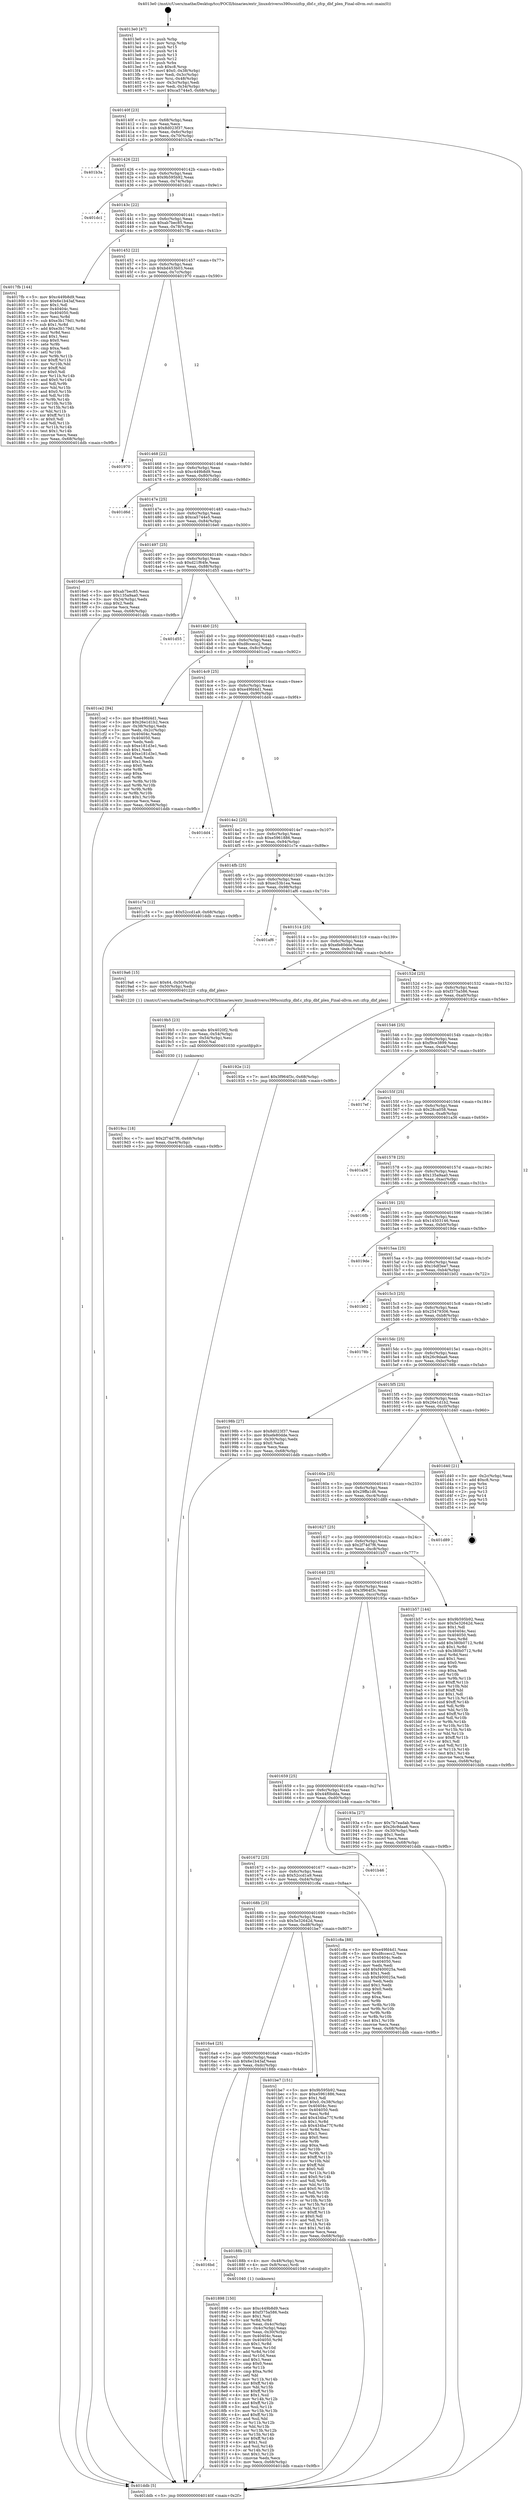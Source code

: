digraph "0x4013e0" {
  label = "0x4013e0 (/mnt/c/Users/mathe/Desktop/tcc/POCII/binaries/extr_linuxdriverss390scsizfcp_dbf.c_zfcp_dbf_plen_Final-ollvm.out::main(0))"
  labelloc = "t"
  node[shape=record]

  Entry [label="",width=0.3,height=0.3,shape=circle,fillcolor=black,style=filled]
  "0x40140f" [label="{
     0x40140f [23]\l
     | [instrs]\l
     &nbsp;&nbsp;0x40140f \<+3\>: mov -0x68(%rbp),%eax\l
     &nbsp;&nbsp;0x401412 \<+2\>: mov %eax,%ecx\l
     &nbsp;&nbsp;0x401414 \<+6\>: sub $0x8d023f37,%ecx\l
     &nbsp;&nbsp;0x40141a \<+3\>: mov %eax,-0x6c(%rbp)\l
     &nbsp;&nbsp;0x40141d \<+3\>: mov %ecx,-0x70(%rbp)\l
     &nbsp;&nbsp;0x401420 \<+6\>: je 0000000000401b3a \<main+0x75a\>\l
  }"]
  "0x401b3a" [label="{
     0x401b3a\l
  }", style=dashed]
  "0x401426" [label="{
     0x401426 [22]\l
     | [instrs]\l
     &nbsp;&nbsp;0x401426 \<+5\>: jmp 000000000040142b \<main+0x4b\>\l
     &nbsp;&nbsp;0x40142b \<+3\>: mov -0x6c(%rbp),%eax\l
     &nbsp;&nbsp;0x40142e \<+5\>: sub $0x9b595b92,%eax\l
     &nbsp;&nbsp;0x401433 \<+3\>: mov %eax,-0x74(%rbp)\l
     &nbsp;&nbsp;0x401436 \<+6\>: je 0000000000401dc1 \<main+0x9e1\>\l
  }"]
  Exit [label="",width=0.3,height=0.3,shape=circle,fillcolor=black,style=filled,peripheries=2]
  "0x401dc1" [label="{
     0x401dc1\l
  }", style=dashed]
  "0x40143c" [label="{
     0x40143c [22]\l
     | [instrs]\l
     &nbsp;&nbsp;0x40143c \<+5\>: jmp 0000000000401441 \<main+0x61\>\l
     &nbsp;&nbsp;0x401441 \<+3\>: mov -0x6c(%rbp),%eax\l
     &nbsp;&nbsp;0x401444 \<+5\>: sub $0xab7bec85,%eax\l
     &nbsp;&nbsp;0x401449 \<+3\>: mov %eax,-0x78(%rbp)\l
     &nbsp;&nbsp;0x40144c \<+6\>: je 00000000004017fb \<main+0x41b\>\l
  }"]
  "0x4019cc" [label="{
     0x4019cc [18]\l
     | [instrs]\l
     &nbsp;&nbsp;0x4019cc \<+7\>: movl $0x2f74d7f6,-0x68(%rbp)\l
     &nbsp;&nbsp;0x4019d3 \<+6\>: mov %eax,-0xe4(%rbp)\l
     &nbsp;&nbsp;0x4019d9 \<+5\>: jmp 0000000000401ddb \<main+0x9fb\>\l
  }"]
  "0x4017fb" [label="{
     0x4017fb [144]\l
     | [instrs]\l
     &nbsp;&nbsp;0x4017fb \<+5\>: mov $0xc449b8d9,%eax\l
     &nbsp;&nbsp;0x401800 \<+5\>: mov $0x6e1b43af,%ecx\l
     &nbsp;&nbsp;0x401805 \<+2\>: mov $0x1,%dl\l
     &nbsp;&nbsp;0x401807 \<+7\>: mov 0x40404c,%esi\l
     &nbsp;&nbsp;0x40180e \<+7\>: mov 0x404050,%edi\l
     &nbsp;&nbsp;0x401815 \<+3\>: mov %esi,%r8d\l
     &nbsp;&nbsp;0x401818 \<+7\>: sub $0xe3b179d1,%r8d\l
     &nbsp;&nbsp;0x40181f \<+4\>: sub $0x1,%r8d\l
     &nbsp;&nbsp;0x401823 \<+7\>: add $0xe3b179d1,%r8d\l
     &nbsp;&nbsp;0x40182a \<+4\>: imul %r8d,%esi\l
     &nbsp;&nbsp;0x40182e \<+3\>: and $0x1,%esi\l
     &nbsp;&nbsp;0x401831 \<+3\>: cmp $0x0,%esi\l
     &nbsp;&nbsp;0x401834 \<+4\>: sete %r9b\l
     &nbsp;&nbsp;0x401838 \<+3\>: cmp $0xa,%edi\l
     &nbsp;&nbsp;0x40183b \<+4\>: setl %r10b\l
     &nbsp;&nbsp;0x40183f \<+3\>: mov %r9b,%r11b\l
     &nbsp;&nbsp;0x401842 \<+4\>: xor $0xff,%r11b\l
     &nbsp;&nbsp;0x401846 \<+3\>: mov %r10b,%bl\l
     &nbsp;&nbsp;0x401849 \<+3\>: xor $0xff,%bl\l
     &nbsp;&nbsp;0x40184c \<+3\>: xor $0x0,%dl\l
     &nbsp;&nbsp;0x40184f \<+3\>: mov %r11b,%r14b\l
     &nbsp;&nbsp;0x401852 \<+4\>: and $0x0,%r14b\l
     &nbsp;&nbsp;0x401856 \<+3\>: and %dl,%r9b\l
     &nbsp;&nbsp;0x401859 \<+3\>: mov %bl,%r15b\l
     &nbsp;&nbsp;0x40185c \<+4\>: and $0x0,%r15b\l
     &nbsp;&nbsp;0x401860 \<+3\>: and %dl,%r10b\l
     &nbsp;&nbsp;0x401863 \<+3\>: or %r9b,%r14b\l
     &nbsp;&nbsp;0x401866 \<+3\>: or %r10b,%r15b\l
     &nbsp;&nbsp;0x401869 \<+3\>: xor %r15b,%r14b\l
     &nbsp;&nbsp;0x40186c \<+3\>: or %bl,%r11b\l
     &nbsp;&nbsp;0x40186f \<+4\>: xor $0xff,%r11b\l
     &nbsp;&nbsp;0x401873 \<+3\>: or $0x0,%dl\l
     &nbsp;&nbsp;0x401876 \<+3\>: and %dl,%r11b\l
     &nbsp;&nbsp;0x401879 \<+3\>: or %r11b,%r14b\l
     &nbsp;&nbsp;0x40187c \<+4\>: test $0x1,%r14b\l
     &nbsp;&nbsp;0x401880 \<+3\>: cmovne %ecx,%eax\l
     &nbsp;&nbsp;0x401883 \<+3\>: mov %eax,-0x68(%rbp)\l
     &nbsp;&nbsp;0x401886 \<+5\>: jmp 0000000000401ddb \<main+0x9fb\>\l
  }"]
  "0x401452" [label="{
     0x401452 [22]\l
     | [instrs]\l
     &nbsp;&nbsp;0x401452 \<+5\>: jmp 0000000000401457 \<main+0x77\>\l
     &nbsp;&nbsp;0x401457 \<+3\>: mov -0x6c(%rbp),%eax\l
     &nbsp;&nbsp;0x40145a \<+5\>: sub $0xbd453b03,%eax\l
     &nbsp;&nbsp;0x40145f \<+3\>: mov %eax,-0x7c(%rbp)\l
     &nbsp;&nbsp;0x401462 \<+6\>: je 0000000000401970 \<main+0x590\>\l
  }"]
  "0x4019b5" [label="{
     0x4019b5 [23]\l
     | [instrs]\l
     &nbsp;&nbsp;0x4019b5 \<+10\>: movabs $0x4020f2,%rdi\l
     &nbsp;&nbsp;0x4019bf \<+3\>: mov %eax,-0x54(%rbp)\l
     &nbsp;&nbsp;0x4019c2 \<+3\>: mov -0x54(%rbp),%esi\l
     &nbsp;&nbsp;0x4019c5 \<+2\>: mov $0x0,%al\l
     &nbsp;&nbsp;0x4019c7 \<+5\>: call 0000000000401030 \<printf@plt\>\l
     | [calls]\l
     &nbsp;&nbsp;0x401030 \{1\} (unknown)\l
  }"]
  "0x401970" [label="{
     0x401970\l
  }", style=dashed]
  "0x401468" [label="{
     0x401468 [22]\l
     | [instrs]\l
     &nbsp;&nbsp;0x401468 \<+5\>: jmp 000000000040146d \<main+0x8d\>\l
     &nbsp;&nbsp;0x40146d \<+3\>: mov -0x6c(%rbp),%eax\l
     &nbsp;&nbsp;0x401470 \<+5\>: sub $0xc449b8d9,%eax\l
     &nbsp;&nbsp;0x401475 \<+3\>: mov %eax,-0x80(%rbp)\l
     &nbsp;&nbsp;0x401478 \<+6\>: je 0000000000401d6d \<main+0x98d\>\l
  }"]
  "0x401898" [label="{
     0x401898 [150]\l
     | [instrs]\l
     &nbsp;&nbsp;0x401898 \<+5\>: mov $0xc449b8d9,%ecx\l
     &nbsp;&nbsp;0x40189d \<+5\>: mov $0xf375a586,%edx\l
     &nbsp;&nbsp;0x4018a2 \<+3\>: mov $0x1,%sil\l
     &nbsp;&nbsp;0x4018a5 \<+3\>: xor %r8d,%r8d\l
     &nbsp;&nbsp;0x4018a8 \<+3\>: mov %eax,-0x4c(%rbp)\l
     &nbsp;&nbsp;0x4018ab \<+3\>: mov -0x4c(%rbp),%eax\l
     &nbsp;&nbsp;0x4018ae \<+3\>: mov %eax,-0x30(%rbp)\l
     &nbsp;&nbsp;0x4018b1 \<+7\>: mov 0x40404c,%eax\l
     &nbsp;&nbsp;0x4018b8 \<+8\>: mov 0x404050,%r9d\l
     &nbsp;&nbsp;0x4018c0 \<+4\>: sub $0x1,%r8d\l
     &nbsp;&nbsp;0x4018c4 \<+3\>: mov %eax,%r10d\l
     &nbsp;&nbsp;0x4018c7 \<+3\>: add %r8d,%r10d\l
     &nbsp;&nbsp;0x4018ca \<+4\>: imul %r10d,%eax\l
     &nbsp;&nbsp;0x4018ce \<+3\>: and $0x1,%eax\l
     &nbsp;&nbsp;0x4018d1 \<+3\>: cmp $0x0,%eax\l
     &nbsp;&nbsp;0x4018d4 \<+4\>: sete %r11b\l
     &nbsp;&nbsp;0x4018d8 \<+4\>: cmp $0xa,%r9d\l
     &nbsp;&nbsp;0x4018dc \<+3\>: setl %bl\l
     &nbsp;&nbsp;0x4018df \<+3\>: mov %r11b,%r14b\l
     &nbsp;&nbsp;0x4018e2 \<+4\>: xor $0xff,%r14b\l
     &nbsp;&nbsp;0x4018e6 \<+3\>: mov %bl,%r15b\l
     &nbsp;&nbsp;0x4018e9 \<+4\>: xor $0xff,%r15b\l
     &nbsp;&nbsp;0x4018ed \<+4\>: xor $0x1,%sil\l
     &nbsp;&nbsp;0x4018f1 \<+3\>: mov %r14b,%r12b\l
     &nbsp;&nbsp;0x4018f4 \<+4\>: and $0xff,%r12b\l
     &nbsp;&nbsp;0x4018f8 \<+3\>: and %sil,%r11b\l
     &nbsp;&nbsp;0x4018fb \<+3\>: mov %r15b,%r13b\l
     &nbsp;&nbsp;0x4018fe \<+4\>: and $0xff,%r13b\l
     &nbsp;&nbsp;0x401902 \<+3\>: and %sil,%bl\l
     &nbsp;&nbsp;0x401905 \<+3\>: or %r11b,%r12b\l
     &nbsp;&nbsp;0x401908 \<+3\>: or %bl,%r13b\l
     &nbsp;&nbsp;0x40190b \<+3\>: xor %r13b,%r12b\l
     &nbsp;&nbsp;0x40190e \<+3\>: or %r15b,%r14b\l
     &nbsp;&nbsp;0x401911 \<+4\>: xor $0xff,%r14b\l
     &nbsp;&nbsp;0x401915 \<+4\>: or $0x1,%sil\l
     &nbsp;&nbsp;0x401919 \<+3\>: and %sil,%r14b\l
     &nbsp;&nbsp;0x40191c \<+3\>: or %r14b,%r12b\l
     &nbsp;&nbsp;0x40191f \<+4\>: test $0x1,%r12b\l
     &nbsp;&nbsp;0x401923 \<+3\>: cmovne %edx,%ecx\l
     &nbsp;&nbsp;0x401926 \<+3\>: mov %ecx,-0x68(%rbp)\l
     &nbsp;&nbsp;0x401929 \<+5\>: jmp 0000000000401ddb \<main+0x9fb\>\l
  }"]
  "0x401d6d" [label="{
     0x401d6d\l
  }", style=dashed]
  "0x40147e" [label="{
     0x40147e [25]\l
     | [instrs]\l
     &nbsp;&nbsp;0x40147e \<+5\>: jmp 0000000000401483 \<main+0xa3\>\l
     &nbsp;&nbsp;0x401483 \<+3\>: mov -0x6c(%rbp),%eax\l
     &nbsp;&nbsp;0x401486 \<+5\>: sub $0xca5744e5,%eax\l
     &nbsp;&nbsp;0x40148b \<+6\>: mov %eax,-0x84(%rbp)\l
     &nbsp;&nbsp;0x401491 \<+6\>: je 00000000004016e0 \<main+0x300\>\l
  }"]
  "0x4016bd" [label="{
     0x4016bd\l
  }", style=dashed]
  "0x4016e0" [label="{
     0x4016e0 [27]\l
     | [instrs]\l
     &nbsp;&nbsp;0x4016e0 \<+5\>: mov $0xab7bec85,%eax\l
     &nbsp;&nbsp;0x4016e5 \<+5\>: mov $0x135a9aa0,%ecx\l
     &nbsp;&nbsp;0x4016ea \<+3\>: mov -0x34(%rbp),%edx\l
     &nbsp;&nbsp;0x4016ed \<+3\>: cmp $0x2,%edx\l
     &nbsp;&nbsp;0x4016f0 \<+3\>: cmovne %ecx,%eax\l
     &nbsp;&nbsp;0x4016f3 \<+3\>: mov %eax,-0x68(%rbp)\l
     &nbsp;&nbsp;0x4016f6 \<+5\>: jmp 0000000000401ddb \<main+0x9fb\>\l
  }"]
  "0x401497" [label="{
     0x401497 [25]\l
     | [instrs]\l
     &nbsp;&nbsp;0x401497 \<+5\>: jmp 000000000040149c \<main+0xbc\>\l
     &nbsp;&nbsp;0x40149c \<+3\>: mov -0x6c(%rbp),%eax\l
     &nbsp;&nbsp;0x40149f \<+5\>: sub $0xd21f64fe,%eax\l
     &nbsp;&nbsp;0x4014a4 \<+6\>: mov %eax,-0x88(%rbp)\l
     &nbsp;&nbsp;0x4014aa \<+6\>: je 0000000000401d55 \<main+0x975\>\l
  }"]
  "0x401ddb" [label="{
     0x401ddb [5]\l
     | [instrs]\l
     &nbsp;&nbsp;0x401ddb \<+5\>: jmp 000000000040140f \<main+0x2f\>\l
  }"]
  "0x4013e0" [label="{
     0x4013e0 [47]\l
     | [instrs]\l
     &nbsp;&nbsp;0x4013e0 \<+1\>: push %rbp\l
     &nbsp;&nbsp;0x4013e1 \<+3\>: mov %rsp,%rbp\l
     &nbsp;&nbsp;0x4013e4 \<+2\>: push %r15\l
     &nbsp;&nbsp;0x4013e6 \<+2\>: push %r14\l
     &nbsp;&nbsp;0x4013e8 \<+2\>: push %r13\l
     &nbsp;&nbsp;0x4013ea \<+2\>: push %r12\l
     &nbsp;&nbsp;0x4013ec \<+1\>: push %rbx\l
     &nbsp;&nbsp;0x4013ed \<+7\>: sub $0xc8,%rsp\l
     &nbsp;&nbsp;0x4013f4 \<+7\>: movl $0x0,-0x38(%rbp)\l
     &nbsp;&nbsp;0x4013fb \<+3\>: mov %edi,-0x3c(%rbp)\l
     &nbsp;&nbsp;0x4013fe \<+4\>: mov %rsi,-0x48(%rbp)\l
     &nbsp;&nbsp;0x401402 \<+3\>: mov -0x3c(%rbp),%edi\l
     &nbsp;&nbsp;0x401405 \<+3\>: mov %edi,-0x34(%rbp)\l
     &nbsp;&nbsp;0x401408 \<+7\>: movl $0xca5744e5,-0x68(%rbp)\l
  }"]
  "0x40188b" [label="{
     0x40188b [13]\l
     | [instrs]\l
     &nbsp;&nbsp;0x40188b \<+4\>: mov -0x48(%rbp),%rax\l
     &nbsp;&nbsp;0x40188f \<+4\>: mov 0x8(%rax),%rdi\l
     &nbsp;&nbsp;0x401893 \<+5\>: call 0000000000401040 \<atoi@plt\>\l
     | [calls]\l
     &nbsp;&nbsp;0x401040 \{1\} (unknown)\l
  }"]
  "0x401d55" [label="{
     0x401d55\l
  }", style=dashed]
  "0x4014b0" [label="{
     0x4014b0 [25]\l
     | [instrs]\l
     &nbsp;&nbsp;0x4014b0 \<+5\>: jmp 00000000004014b5 \<main+0xd5\>\l
     &nbsp;&nbsp;0x4014b5 \<+3\>: mov -0x6c(%rbp),%eax\l
     &nbsp;&nbsp;0x4014b8 \<+5\>: sub $0xd8ccecc2,%eax\l
     &nbsp;&nbsp;0x4014bd \<+6\>: mov %eax,-0x8c(%rbp)\l
     &nbsp;&nbsp;0x4014c3 \<+6\>: je 0000000000401ce2 \<main+0x902\>\l
  }"]
  "0x4016a4" [label="{
     0x4016a4 [25]\l
     | [instrs]\l
     &nbsp;&nbsp;0x4016a4 \<+5\>: jmp 00000000004016a9 \<main+0x2c9\>\l
     &nbsp;&nbsp;0x4016a9 \<+3\>: mov -0x6c(%rbp),%eax\l
     &nbsp;&nbsp;0x4016ac \<+5\>: sub $0x6e1b43af,%eax\l
     &nbsp;&nbsp;0x4016b1 \<+6\>: mov %eax,-0xdc(%rbp)\l
     &nbsp;&nbsp;0x4016b7 \<+6\>: je 000000000040188b \<main+0x4ab\>\l
  }"]
  "0x401ce2" [label="{
     0x401ce2 [94]\l
     | [instrs]\l
     &nbsp;&nbsp;0x401ce2 \<+5\>: mov $0xe49fd4d1,%eax\l
     &nbsp;&nbsp;0x401ce7 \<+5\>: mov $0x26e1d1b2,%ecx\l
     &nbsp;&nbsp;0x401cec \<+3\>: mov -0x38(%rbp),%edx\l
     &nbsp;&nbsp;0x401cef \<+3\>: mov %edx,-0x2c(%rbp)\l
     &nbsp;&nbsp;0x401cf2 \<+7\>: mov 0x40404c,%edx\l
     &nbsp;&nbsp;0x401cf9 \<+7\>: mov 0x404050,%esi\l
     &nbsp;&nbsp;0x401d00 \<+2\>: mov %edx,%edi\l
     &nbsp;&nbsp;0x401d02 \<+6\>: sub $0xe181d3e1,%edi\l
     &nbsp;&nbsp;0x401d08 \<+3\>: sub $0x1,%edi\l
     &nbsp;&nbsp;0x401d0b \<+6\>: add $0xe181d3e1,%edi\l
     &nbsp;&nbsp;0x401d11 \<+3\>: imul %edi,%edx\l
     &nbsp;&nbsp;0x401d14 \<+3\>: and $0x1,%edx\l
     &nbsp;&nbsp;0x401d17 \<+3\>: cmp $0x0,%edx\l
     &nbsp;&nbsp;0x401d1a \<+4\>: sete %r8b\l
     &nbsp;&nbsp;0x401d1e \<+3\>: cmp $0xa,%esi\l
     &nbsp;&nbsp;0x401d21 \<+4\>: setl %r9b\l
     &nbsp;&nbsp;0x401d25 \<+3\>: mov %r8b,%r10b\l
     &nbsp;&nbsp;0x401d28 \<+3\>: and %r9b,%r10b\l
     &nbsp;&nbsp;0x401d2b \<+3\>: xor %r9b,%r8b\l
     &nbsp;&nbsp;0x401d2e \<+3\>: or %r8b,%r10b\l
     &nbsp;&nbsp;0x401d31 \<+4\>: test $0x1,%r10b\l
     &nbsp;&nbsp;0x401d35 \<+3\>: cmovne %ecx,%eax\l
     &nbsp;&nbsp;0x401d38 \<+3\>: mov %eax,-0x68(%rbp)\l
     &nbsp;&nbsp;0x401d3b \<+5\>: jmp 0000000000401ddb \<main+0x9fb\>\l
  }"]
  "0x4014c9" [label="{
     0x4014c9 [25]\l
     | [instrs]\l
     &nbsp;&nbsp;0x4014c9 \<+5\>: jmp 00000000004014ce \<main+0xee\>\l
     &nbsp;&nbsp;0x4014ce \<+3\>: mov -0x6c(%rbp),%eax\l
     &nbsp;&nbsp;0x4014d1 \<+5\>: sub $0xe49fd4d1,%eax\l
     &nbsp;&nbsp;0x4014d6 \<+6\>: mov %eax,-0x90(%rbp)\l
     &nbsp;&nbsp;0x4014dc \<+6\>: je 0000000000401dd4 \<main+0x9f4\>\l
  }"]
  "0x401be7" [label="{
     0x401be7 [151]\l
     | [instrs]\l
     &nbsp;&nbsp;0x401be7 \<+5\>: mov $0x9b595b92,%eax\l
     &nbsp;&nbsp;0x401bec \<+5\>: mov $0xe5961886,%ecx\l
     &nbsp;&nbsp;0x401bf1 \<+2\>: mov $0x1,%dl\l
     &nbsp;&nbsp;0x401bf3 \<+7\>: movl $0x0,-0x38(%rbp)\l
     &nbsp;&nbsp;0x401bfa \<+7\>: mov 0x40404c,%esi\l
     &nbsp;&nbsp;0x401c01 \<+7\>: mov 0x404050,%edi\l
     &nbsp;&nbsp;0x401c08 \<+3\>: mov %esi,%r8d\l
     &nbsp;&nbsp;0x401c0b \<+7\>: add $0x434ba77f,%r8d\l
     &nbsp;&nbsp;0x401c12 \<+4\>: sub $0x1,%r8d\l
     &nbsp;&nbsp;0x401c16 \<+7\>: sub $0x434ba77f,%r8d\l
     &nbsp;&nbsp;0x401c1d \<+4\>: imul %r8d,%esi\l
     &nbsp;&nbsp;0x401c21 \<+3\>: and $0x1,%esi\l
     &nbsp;&nbsp;0x401c24 \<+3\>: cmp $0x0,%esi\l
     &nbsp;&nbsp;0x401c27 \<+4\>: sete %r9b\l
     &nbsp;&nbsp;0x401c2b \<+3\>: cmp $0xa,%edi\l
     &nbsp;&nbsp;0x401c2e \<+4\>: setl %r10b\l
     &nbsp;&nbsp;0x401c32 \<+3\>: mov %r9b,%r11b\l
     &nbsp;&nbsp;0x401c35 \<+4\>: xor $0xff,%r11b\l
     &nbsp;&nbsp;0x401c39 \<+3\>: mov %r10b,%bl\l
     &nbsp;&nbsp;0x401c3c \<+3\>: xor $0xff,%bl\l
     &nbsp;&nbsp;0x401c3f \<+3\>: xor $0x0,%dl\l
     &nbsp;&nbsp;0x401c42 \<+3\>: mov %r11b,%r14b\l
     &nbsp;&nbsp;0x401c45 \<+4\>: and $0x0,%r14b\l
     &nbsp;&nbsp;0x401c49 \<+3\>: and %dl,%r9b\l
     &nbsp;&nbsp;0x401c4c \<+3\>: mov %bl,%r15b\l
     &nbsp;&nbsp;0x401c4f \<+4\>: and $0x0,%r15b\l
     &nbsp;&nbsp;0x401c53 \<+3\>: and %dl,%r10b\l
     &nbsp;&nbsp;0x401c56 \<+3\>: or %r9b,%r14b\l
     &nbsp;&nbsp;0x401c59 \<+3\>: or %r10b,%r15b\l
     &nbsp;&nbsp;0x401c5c \<+3\>: xor %r15b,%r14b\l
     &nbsp;&nbsp;0x401c5f \<+3\>: or %bl,%r11b\l
     &nbsp;&nbsp;0x401c62 \<+4\>: xor $0xff,%r11b\l
     &nbsp;&nbsp;0x401c66 \<+3\>: or $0x0,%dl\l
     &nbsp;&nbsp;0x401c69 \<+3\>: and %dl,%r11b\l
     &nbsp;&nbsp;0x401c6c \<+3\>: or %r11b,%r14b\l
     &nbsp;&nbsp;0x401c6f \<+4\>: test $0x1,%r14b\l
     &nbsp;&nbsp;0x401c73 \<+3\>: cmovne %ecx,%eax\l
     &nbsp;&nbsp;0x401c76 \<+3\>: mov %eax,-0x68(%rbp)\l
     &nbsp;&nbsp;0x401c79 \<+5\>: jmp 0000000000401ddb \<main+0x9fb\>\l
  }"]
  "0x401dd4" [label="{
     0x401dd4\l
  }", style=dashed]
  "0x4014e2" [label="{
     0x4014e2 [25]\l
     | [instrs]\l
     &nbsp;&nbsp;0x4014e2 \<+5\>: jmp 00000000004014e7 \<main+0x107\>\l
     &nbsp;&nbsp;0x4014e7 \<+3\>: mov -0x6c(%rbp),%eax\l
     &nbsp;&nbsp;0x4014ea \<+5\>: sub $0xe5961886,%eax\l
     &nbsp;&nbsp;0x4014ef \<+6\>: mov %eax,-0x94(%rbp)\l
     &nbsp;&nbsp;0x4014f5 \<+6\>: je 0000000000401c7e \<main+0x89e\>\l
  }"]
  "0x40168b" [label="{
     0x40168b [25]\l
     | [instrs]\l
     &nbsp;&nbsp;0x40168b \<+5\>: jmp 0000000000401690 \<main+0x2b0\>\l
     &nbsp;&nbsp;0x401690 \<+3\>: mov -0x6c(%rbp),%eax\l
     &nbsp;&nbsp;0x401693 \<+5\>: sub $0x5e32642d,%eax\l
     &nbsp;&nbsp;0x401698 \<+6\>: mov %eax,-0xd8(%rbp)\l
     &nbsp;&nbsp;0x40169e \<+6\>: je 0000000000401be7 \<main+0x807\>\l
  }"]
  "0x401c7e" [label="{
     0x401c7e [12]\l
     | [instrs]\l
     &nbsp;&nbsp;0x401c7e \<+7\>: movl $0x52ccd1a9,-0x68(%rbp)\l
     &nbsp;&nbsp;0x401c85 \<+5\>: jmp 0000000000401ddb \<main+0x9fb\>\l
  }"]
  "0x4014fb" [label="{
     0x4014fb [25]\l
     | [instrs]\l
     &nbsp;&nbsp;0x4014fb \<+5\>: jmp 0000000000401500 \<main+0x120\>\l
     &nbsp;&nbsp;0x401500 \<+3\>: mov -0x6c(%rbp),%eax\l
     &nbsp;&nbsp;0x401503 \<+5\>: sub $0xec53b1ea,%eax\l
     &nbsp;&nbsp;0x401508 \<+6\>: mov %eax,-0x98(%rbp)\l
     &nbsp;&nbsp;0x40150e \<+6\>: je 0000000000401af6 \<main+0x716\>\l
  }"]
  "0x401c8a" [label="{
     0x401c8a [88]\l
     | [instrs]\l
     &nbsp;&nbsp;0x401c8a \<+5\>: mov $0xe49fd4d1,%eax\l
     &nbsp;&nbsp;0x401c8f \<+5\>: mov $0xd8ccecc2,%ecx\l
     &nbsp;&nbsp;0x401c94 \<+7\>: mov 0x40404c,%edx\l
     &nbsp;&nbsp;0x401c9b \<+7\>: mov 0x404050,%esi\l
     &nbsp;&nbsp;0x401ca2 \<+2\>: mov %edx,%edi\l
     &nbsp;&nbsp;0x401ca4 \<+6\>: add $0xf400025a,%edi\l
     &nbsp;&nbsp;0x401caa \<+3\>: sub $0x1,%edi\l
     &nbsp;&nbsp;0x401cad \<+6\>: sub $0xf400025a,%edi\l
     &nbsp;&nbsp;0x401cb3 \<+3\>: imul %edi,%edx\l
     &nbsp;&nbsp;0x401cb6 \<+3\>: and $0x1,%edx\l
     &nbsp;&nbsp;0x401cb9 \<+3\>: cmp $0x0,%edx\l
     &nbsp;&nbsp;0x401cbc \<+4\>: sete %r8b\l
     &nbsp;&nbsp;0x401cc0 \<+3\>: cmp $0xa,%esi\l
     &nbsp;&nbsp;0x401cc3 \<+4\>: setl %r9b\l
     &nbsp;&nbsp;0x401cc7 \<+3\>: mov %r8b,%r10b\l
     &nbsp;&nbsp;0x401cca \<+3\>: and %r9b,%r10b\l
     &nbsp;&nbsp;0x401ccd \<+3\>: xor %r9b,%r8b\l
     &nbsp;&nbsp;0x401cd0 \<+3\>: or %r8b,%r10b\l
     &nbsp;&nbsp;0x401cd3 \<+4\>: test $0x1,%r10b\l
     &nbsp;&nbsp;0x401cd7 \<+3\>: cmovne %ecx,%eax\l
     &nbsp;&nbsp;0x401cda \<+3\>: mov %eax,-0x68(%rbp)\l
     &nbsp;&nbsp;0x401cdd \<+5\>: jmp 0000000000401ddb \<main+0x9fb\>\l
  }"]
  "0x401af6" [label="{
     0x401af6\l
  }", style=dashed]
  "0x401514" [label="{
     0x401514 [25]\l
     | [instrs]\l
     &nbsp;&nbsp;0x401514 \<+5\>: jmp 0000000000401519 \<main+0x139\>\l
     &nbsp;&nbsp;0x401519 \<+3\>: mov -0x6c(%rbp),%eax\l
     &nbsp;&nbsp;0x40151c \<+5\>: sub $0xefe80dde,%eax\l
     &nbsp;&nbsp;0x401521 \<+6\>: mov %eax,-0x9c(%rbp)\l
     &nbsp;&nbsp;0x401527 \<+6\>: je 00000000004019a6 \<main+0x5c6\>\l
  }"]
  "0x401672" [label="{
     0x401672 [25]\l
     | [instrs]\l
     &nbsp;&nbsp;0x401672 \<+5\>: jmp 0000000000401677 \<main+0x297\>\l
     &nbsp;&nbsp;0x401677 \<+3\>: mov -0x6c(%rbp),%eax\l
     &nbsp;&nbsp;0x40167a \<+5\>: sub $0x52ccd1a9,%eax\l
     &nbsp;&nbsp;0x40167f \<+6\>: mov %eax,-0xd4(%rbp)\l
     &nbsp;&nbsp;0x401685 \<+6\>: je 0000000000401c8a \<main+0x8aa\>\l
  }"]
  "0x4019a6" [label="{
     0x4019a6 [15]\l
     | [instrs]\l
     &nbsp;&nbsp;0x4019a6 \<+7\>: movl $0x64,-0x50(%rbp)\l
     &nbsp;&nbsp;0x4019ad \<+3\>: mov -0x50(%rbp),%edi\l
     &nbsp;&nbsp;0x4019b0 \<+5\>: call 0000000000401220 \<zfcp_dbf_plen\>\l
     | [calls]\l
     &nbsp;&nbsp;0x401220 \{1\} (/mnt/c/Users/mathe/Desktop/tcc/POCII/binaries/extr_linuxdriverss390scsizfcp_dbf.c_zfcp_dbf_plen_Final-ollvm.out::zfcp_dbf_plen)\l
  }"]
  "0x40152d" [label="{
     0x40152d [25]\l
     | [instrs]\l
     &nbsp;&nbsp;0x40152d \<+5\>: jmp 0000000000401532 \<main+0x152\>\l
     &nbsp;&nbsp;0x401532 \<+3\>: mov -0x6c(%rbp),%eax\l
     &nbsp;&nbsp;0x401535 \<+5\>: sub $0xf375a586,%eax\l
     &nbsp;&nbsp;0x40153a \<+6\>: mov %eax,-0xa0(%rbp)\l
     &nbsp;&nbsp;0x401540 \<+6\>: je 000000000040192e \<main+0x54e\>\l
  }"]
  "0x401b46" [label="{
     0x401b46\l
  }", style=dashed]
  "0x40192e" [label="{
     0x40192e [12]\l
     | [instrs]\l
     &nbsp;&nbsp;0x40192e \<+7\>: movl $0x3f964f3c,-0x68(%rbp)\l
     &nbsp;&nbsp;0x401935 \<+5\>: jmp 0000000000401ddb \<main+0x9fb\>\l
  }"]
  "0x401546" [label="{
     0x401546 [25]\l
     | [instrs]\l
     &nbsp;&nbsp;0x401546 \<+5\>: jmp 000000000040154b \<main+0x16b\>\l
     &nbsp;&nbsp;0x40154b \<+3\>: mov -0x6c(%rbp),%eax\l
     &nbsp;&nbsp;0x40154e \<+5\>: sub $0xf9ce3899,%eax\l
     &nbsp;&nbsp;0x401553 \<+6\>: mov %eax,-0xa4(%rbp)\l
     &nbsp;&nbsp;0x401559 \<+6\>: je 00000000004017ef \<main+0x40f\>\l
  }"]
  "0x401659" [label="{
     0x401659 [25]\l
     | [instrs]\l
     &nbsp;&nbsp;0x401659 \<+5\>: jmp 000000000040165e \<main+0x27e\>\l
     &nbsp;&nbsp;0x40165e \<+3\>: mov -0x6c(%rbp),%eax\l
     &nbsp;&nbsp;0x401661 \<+5\>: sub $0x44f0bdda,%eax\l
     &nbsp;&nbsp;0x401666 \<+6\>: mov %eax,-0xd0(%rbp)\l
     &nbsp;&nbsp;0x40166c \<+6\>: je 0000000000401b46 \<main+0x766\>\l
  }"]
  "0x4017ef" [label="{
     0x4017ef\l
  }", style=dashed]
  "0x40155f" [label="{
     0x40155f [25]\l
     | [instrs]\l
     &nbsp;&nbsp;0x40155f \<+5\>: jmp 0000000000401564 \<main+0x184\>\l
     &nbsp;&nbsp;0x401564 \<+3\>: mov -0x6c(%rbp),%eax\l
     &nbsp;&nbsp;0x401567 \<+5\>: sub $0x28ca058,%eax\l
     &nbsp;&nbsp;0x40156c \<+6\>: mov %eax,-0xa8(%rbp)\l
     &nbsp;&nbsp;0x401572 \<+6\>: je 0000000000401a36 \<main+0x656\>\l
  }"]
  "0x40193a" [label="{
     0x40193a [27]\l
     | [instrs]\l
     &nbsp;&nbsp;0x40193a \<+5\>: mov $0x7b7eadab,%eax\l
     &nbsp;&nbsp;0x40193f \<+5\>: mov $0x26c9daa6,%ecx\l
     &nbsp;&nbsp;0x401944 \<+3\>: mov -0x30(%rbp),%edx\l
     &nbsp;&nbsp;0x401947 \<+3\>: cmp $0x1,%edx\l
     &nbsp;&nbsp;0x40194a \<+3\>: cmovl %ecx,%eax\l
     &nbsp;&nbsp;0x40194d \<+3\>: mov %eax,-0x68(%rbp)\l
     &nbsp;&nbsp;0x401950 \<+5\>: jmp 0000000000401ddb \<main+0x9fb\>\l
  }"]
  "0x401a36" [label="{
     0x401a36\l
  }", style=dashed]
  "0x401578" [label="{
     0x401578 [25]\l
     | [instrs]\l
     &nbsp;&nbsp;0x401578 \<+5\>: jmp 000000000040157d \<main+0x19d\>\l
     &nbsp;&nbsp;0x40157d \<+3\>: mov -0x6c(%rbp),%eax\l
     &nbsp;&nbsp;0x401580 \<+5\>: sub $0x135a9aa0,%eax\l
     &nbsp;&nbsp;0x401585 \<+6\>: mov %eax,-0xac(%rbp)\l
     &nbsp;&nbsp;0x40158b \<+6\>: je 00000000004016fb \<main+0x31b\>\l
  }"]
  "0x401640" [label="{
     0x401640 [25]\l
     | [instrs]\l
     &nbsp;&nbsp;0x401640 \<+5\>: jmp 0000000000401645 \<main+0x265\>\l
     &nbsp;&nbsp;0x401645 \<+3\>: mov -0x6c(%rbp),%eax\l
     &nbsp;&nbsp;0x401648 \<+5\>: sub $0x3f964f3c,%eax\l
     &nbsp;&nbsp;0x40164d \<+6\>: mov %eax,-0xcc(%rbp)\l
     &nbsp;&nbsp;0x401653 \<+6\>: je 000000000040193a \<main+0x55a\>\l
  }"]
  "0x4016fb" [label="{
     0x4016fb\l
  }", style=dashed]
  "0x401591" [label="{
     0x401591 [25]\l
     | [instrs]\l
     &nbsp;&nbsp;0x401591 \<+5\>: jmp 0000000000401596 \<main+0x1b6\>\l
     &nbsp;&nbsp;0x401596 \<+3\>: mov -0x6c(%rbp),%eax\l
     &nbsp;&nbsp;0x401599 \<+5\>: sub $0x14503146,%eax\l
     &nbsp;&nbsp;0x40159e \<+6\>: mov %eax,-0xb0(%rbp)\l
     &nbsp;&nbsp;0x4015a4 \<+6\>: je 00000000004019de \<main+0x5fe\>\l
  }"]
  "0x401b57" [label="{
     0x401b57 [144]\l
     | [instrs]\l
     &nbsp;&nbsp;0x401b57 \<+5\>: mov $0x9b595b92,%eax\l
     &nbsp;&nbsp;0x401b5c \<+5\>: mov $0x5e32642d,%ecx\l
     &nbsp;&nbsp;0x401b61 \<+2\>: mov $0x1,%dl\l
     &nbsp;&nbsp;0x401b63 \<+7\>: mov 0x40404c,%esi\l
     &nbsp;&nbsp;0x401b6a \<+7\>: mov 0x404050,%edi\l
     &nbsp;&nbsp;0x401b71 \<+3\>: mov %esi,%r8d\l
     &nbsp;&nbsp;0x401b74 \<+7\>: add $0x380b0712,%r8d\l
     &nbsp;&nbsp;0x401b7b \<+4\>: sub $0x1,%r8d\l
     &nbsp;&nbsp;0x401b7f \<+7\>: sub $0x380b0712,%r8d\l
     &nbsp;&nbsp;0x401b86 \<+4\>: imul %r8d,%esi\l
     &nbsp;&nbsp;0x401b8a \<+3\>: and $0x1,%esi\l
     &nbsp;&nbsp;0x401b8d \<+3\>: cmp $0x0,%esi\l
     &nbsp;&nbsp;0x401b90 \<+4\>: sete %r9b\l
     &nbsp;&nbsp;0x401b94 \<+3\>: cmp $0xa,%edi\l
     &nbsp;&nbsp;0x401b97 \<+4\>: setl %r10b\l
     &nbsp;&nbsp;0x401b9b \<+3\>: mov %r9b,%r11b\l
     &nbsp;&nbsp;0x401b9e \<+4\>: xor $0xff,%r11b\l
     &nbsp;&nbsp;0x401ba2 \<+3\>: mov %r10b,%bl\l
     &nbsp;&nbsp;0x401ba5 \<+3\>: xor $0xff,%bl\l
     &nbsp;&nbsp;0x401ba8 \<+3\>: xor $0x1,%dl\l
     &nbsp;&nbsp;0x401bab \<+3\>: mov %r11b,%r14b\l
     &nbsp;&nbsp;0x401bae \<+4\>: and $0xff,%r14b\l
     &nbsp;&nbsp;0x401bb2 \<+3\>: and %dl,%r9b\l
     &nbsp;&nbsp;0x401bb5 \<+3\>: mov %bl,%r15b\l
     &nbsp;&nbsp;0x401bb8 \<+4\>: and $0xff,%r15b\l
     &nbsp;&nbsp;0x401bbc \<+3\>: and %dl,%r10b\l
     &nbsp;&nbsp;0x401bbf \<+3\>: or %r9b,%r14b\l
     &nbsp;&nbsp;0x401bc2 \<+3\>: or %r10b,%r15b\l
     &nbsp;&nbsp;0x401bc5 \<+3\>: xor %r15b,%r14b\l
     &nbsp;&nbsp;0x401bc8 \<+3\>: or %bl,%r11b\l
     &nbsp;&nbsp;0x401bcb \<+4\>: xor $0xff,%r11b\l
     &nbsp;&nbsp;0x401bcf \<+3\>: or $0x1,%dl\l
     &nbsp;&nbsp;0x401bd2 \<+3\>: and %dl,%r11b\l
     &nbsp;&nbsp;0x401bd5 \<+3\>: or %r11b,%r14b\l
     &nbsp;&nbsp;0x401bd8 \<+4\>: test $0x1,%r14b\l
     &nbsp;&nbsp;0x401bdc \<+3\>: cmovne %ecx,%eax\l
     &nbsp;&nbsp;0x401bdf \<+3\>: mov %eax,-0x68(%rbp)\l
     &nbsp;&nbsp;0x401be2 \<+5\>: jmp 0000000000401ddb \<main+0x9fb\>\l
  }"]
  "0x4019de" [label="{
     0x4019de\l
  }", style=dashed]
  "0x4015aa" [label="{
     0x4015aa [25]\l
     | [instrs]\l
     &nbsp;&nbsp;0x4015aa \<+5\>: jmp 00000000004015af \<main+0x1cf\>\l
     &nbsp;&nbsp;0x4015af \<+3\>: mov -0x6c(%rbp),%eax\l
     &nbsp;&nbsp;0x4015b2 \<+5\>: sub $0x16df3ee7,%eax\l
     &nbsp;&nbsp;0x4015b7 \<+6\>: mov %eax,-0xb4(%rbp)\l
     &nbsp;&nbsp;0x4015bd \<+6\>: je 0000000000401b02 \<main+0x722\>\l
  }"]
  "0x401627" [label="{
     0x401627 [25]\l
     | [instrs]\l
     &nbsp;&nbsp;0x401627 \<+5\>: jmp 000000000040162c \<main+0x24c\>\l
     &nbsp;&nbsp;0x40162c \<+3\>: mov -0x6c(%rbp),%eax\l
     &nbsp;&nbsp;0x40162f \<+5\>: sub $0x2f74d7f6,%eax\l
     &nbsp;&nbsp;0x401634 \<+6\>: mov %eax,-0xc8(%rbp)\l
     &nbsp;&nbsp;0x40163a \<+6\>: je 0000000000401b57 \<main+0x777\>\l
  }"]
  "0x401b02" [label="{
     0x401b02\l
  }", style=dashed]
  "0x4015c3" [label="{
     0x4015c3 [25]\l
     | [instrs]\l
     &nbsp;&nbsp;0x4015c3 \<+5\>: jmp 00000000004015c8 \<main+0x1e8\>\l
     &nbsp;&nbsp;0x4015c8 \<+3\>: mov -0x6c(%rbp),%eax\l
     &nbsp;&nbsp;0x4015cb \<+5\>: sub $0x25479306,%eax\l
     &nbsp;&nbsp;0x4015d0 \<+6\>: mov %eax,-0xb8(%rbp)\l
     &nbsp;&nbsp;0x4015d6 \<+6\>: je 000000000040178b \<main+0x3ab\>\l
  }"]
  "0x401d89" [label="{
     0x401d89\l
  }", style=dashed]
  "0x40178b" [label="{
     0x40178b\l
  }", style=dashed]
  "0x4015dc" [label="{
     0x4015dc [25]\l
     | [instrs]\l
     &nbsp;&nbsp;0x4015dc \<+5\>: jmp 00000000004015e1 \<main+0x201\>\l
     &nbsp;&nbsp;0x4015e1 \<+3\>: mov -0x6c(%rbp),%eax\l
     &nbsp;&nbsp;0x4015e4 \<+5\>: sub $0x26c9daa6,%eax\l
     &nbsp;&nbsp;0x4015e9 \<+6\>: mov %eax,-0xbc(%rbp)\l
     &nbsp;&nbsp;0x4015ef \<+6\>: je 000000000040198b \<main+0x5ab\>\l
  }"]
  "0x40160e" [label="{
     0x40160e [25]\l
     | [instrs]\l
     &nbsp;&nbsp;0x40160e \<+5\>: jmp 0000000000401613 \<main+0x233\>\l
     &nbsp;&nbsp;0x401613 \<+3\>: mov -0x6c(%rbp),%eax\l
     &nbsp;&nbsp;0x401616 \<+5\>: sub $0x29ffa1d6,%eax\l
     &nbsp;&nbsp;0x40161b \<+6\>: mov %eax,-0xc4(%rbp)\l
     &nbsp;&nbsp;0x401621 \<+6\>: je 0000000000401d89 \<main+0x9a9\>\l
  }"]
  "0x40198b" [label="{
     0x40198b [27]\l
     | [instrs]\l
     &nbsp;&nbsp;0x40198b \<+5\>: mov $0x8d023f37,%eax\l
     &nbsp;&nbsp;0x401990 \<+5\>: mov $0xefe80dde,%ecx\l
     &nbsp;&nbsp;0x401995 \<+3\>: mov -0x30(%rbp),%edx\l
     &nbsp;&nbsp;0x401998 \<+3\>: cmp $0x0,%edx\l
     &nbsp;&nbsp;0x40199b \<+3\>: cmove %ecx,%eax\l
     &nbsp;&nbsp;0x40199e \<+3\>: mov %eax,-0x68(%rbp)\l
     &nbsp;&nbsp;0x4019a1 \<+5\>: jmp 0000000000401ddb \<main+0x9fb\>\l
  }"]
  "0x4015f5" [label="{
     0x4015f5 [25]\l
     | [instrs]\l
     &nbsp;&nbsp;0x4015f5 \<+5\>: jmp 00000000004015fa \<main+0x21a\>\l
     &nbsp;&nbsp;0x4015fa \<+3\>: mov -0x6c(%rbp),%eax\l
     &nbsp;&nbsp;0x4015fd \<+5\>: sub $0x26e1d1b2,%eax\l
     &nbsp;&nbsp;0x401602 \<+6\>: mov %eax,-0xc0(%rbp)\l
     &nbsp;&nbsp;0x401608 \<+6\>: je 0000000000401d40 \<main+0x960\>\l
  }"]
  "0x401d40" [label="{
     0x401d40 [21]\l
     | [instrs]\l
     &nbsp;&nbsp;0x401d40 \<+3\>: mov -0x2c(%rbp),%eax\l
     &nbsp;&nbsp;0x401d43 \<+7\>: add $0xc8,%rsp\l
     &nbsp;&nbsp;0x401d4a \<+1\>: pop %rbx\l
     &nbsp;&nbsp;0x401d4b \<+2\>: pop %r12\l
     &nbsp;&nbsp;0x401d4d \<+2\>: pop %r13\l
     &nbsp;&nbsp;0x401d4f \<+2\>: pop %r14\l
     &nbsp;&nbsp;0x401d51 \<+2\>: pop %r15\l
     &nbsp;&nbsp;0x401d53 \<+1\>: pop %rbp\l
     &nbsp;&nbsp;0x401d54 \<+1\>: ret\l
  }"]
  Entry -> "0x4013e0" [label=" 1"]
  "0x40140f" -> "0x401b3a" [label=" 0"]
  "0x40140f" -> "0x401426" [label=" 13"]
  "0x401d40" -> Exit [label=" 1"]
  "0x401426" -> "0x401dc1" [label=" 0"]
  "0x401426" -> "0x40143c" [label=" 13"]
  "0x401ce2" -> "0x401ddb" [label=" 1"]
  "0x40143c" -> "0x4017fb" [label=" 1"]
  "0x40143c" -> "0x401452" [label=" 12"]
  "0x401c8a" -> "0x401ddb" [label=" 1"]
  "0x401452" -> "0x401970" [label=" 0"]
  "0x401452" -> "0x401468" [label=" 12"]
  "0x401c7e" -> "0x401ddb" [label=" 1"]
  "0x401468" -> "0x401d6d" [label=" 0"]
  "0x401468" -> "0x40147e" [label=" 12"]
  "0x401be7" -> "0x401ddb" [label=" 1"]
  "0x40147e" -> "0x4016e0" [label=" 1"]
  "0x40147e" -> "0x401497" [label=" 11"]
  "0x4016e0" -> "0x401ddb" [label=" 1"]
  "0x4013e0" -> "0x40140f" [label=" 1"]
  "0x401ddb" -> "0x40140f" [label=" 12"]
  "0x4017fb" -> "0x401ddb" [label=" 1"]
  "0x401b57" -> "0x401ddb" [label=" 1"]
  "0x401497" -> "0x401d55" [label=" 0"]
  "0x401497" -> "0x4014b0" [label=" 11"]
  "0x4019cc" -> "0x401ddb" [label=" 1"]
  "0x4014b0" -> "0x401ce2" [label=" 1"]
  "0x4014b0" -> "0x4014c9" [label=" 10"]
  "0x4019a6" -> "0x4019b5" [label=" 1"]
  "0x4014c9" -> "0x401dd4" [label=" 0"]
  "0x4014c9" -> "0x4014e2" [label=" 10"]
  "0x40198b" -> "0x401ddb" [label=" 1"]
  "0x4014e2" -> "0x401c7e" [label=" 1"]
  "0x4014e2" -> "0x4014fb" [label=" 9"]
  "0x40192e" -> "0x401ddb" [label=" 1"]
  "0x4014fb" -> "0x401af6" [label=" 0"]
  "0x4014fb" -> "0x401514" [label=" 9"]
  "0x401898" -> "0x401ddb" [label=" 1"]
  "0x401514" -> "0x4019a6" [label=" 1"]
  "0x401514" -> "0x40152d" [label=" 8"]
  "0x4016a4" -> "0x4016bd" [label=" 0"]
  "0x40152d" -> "0x40192e" [label=" 1"]
  "0x40152d" -> "0x401546" [label=" 7"]
  "0x4016a4" -> "0x40188b" [label=" 1"]
  "0x401546" -> "0x4017ef" [label=" 0"]
  "0x401546" -> "0x40155f" [label=" 7"]
  "0x40168b" -> "0x4016a4" [label=" 1"]
  "0x40155f" -> "0x401a36" [label=" 0"]
  "0x40155f" -> "0x401578" [label=" 7"]
  "0x40168b" -> "0x401be7" [label=" 1"]
  "0x401578" -> "0x4016fb" [label=" 0"]
  "0x401578" -> "0x401591" [label=" 7"]
  "0x401672" -> "0x40168b" [label=" 2"]
  "0x401591" -> "0x4019de" [label=" 0"]
  "0x401591" -> "0x4015aa" [label=" 7"]
  "0x401672" -> "0x401c8a" [label=" 1"]
  "0x4015aa" -> "0x401b02" [label=" 0"]
  "0x4015aa" -> "0x4015c3" [label=" 7"]
  "0x401659" -> "0x401672" [label=" 3"]
  "0x4015c3" -> "0x40178b" [label=" 0"]
  "0x4015c3" -> "0x4015dc" [label=" 7"]
  "0x401659" -> "0x401b46" [label=" 0"]
  "0x4015dc" -> "0x40198b" [label=" 1"]
  "0x4015dc" -> "0x4015f5" [label=" 6"]
  "0x401640" -> "0x401659" [label=" 3"]
  "0x4015f5" -> "0x401d40" [label=" 1"]
  "0x4015f5" -> "0x40160e" [label=" 5"]
  "0x4019b5" -> "0x4019cc" [label=" 1"]
  "0x40160e" -> "0x401d89" [label=" 0"]
  "0x40160e" -> "0x401627" [label=" 5"]
  "0x40188b" -> "0x401898" [label=" 1"]
  "0x401627" -> "0x401b57" [label=" 1"]
  "0x401627" -> "0x401640" [label=" 4"]
  "0x40193a" -> "0x401ddb" [label=" 1"]
  "0x401640" -> "0x40193a" [label=" 1"]
}
